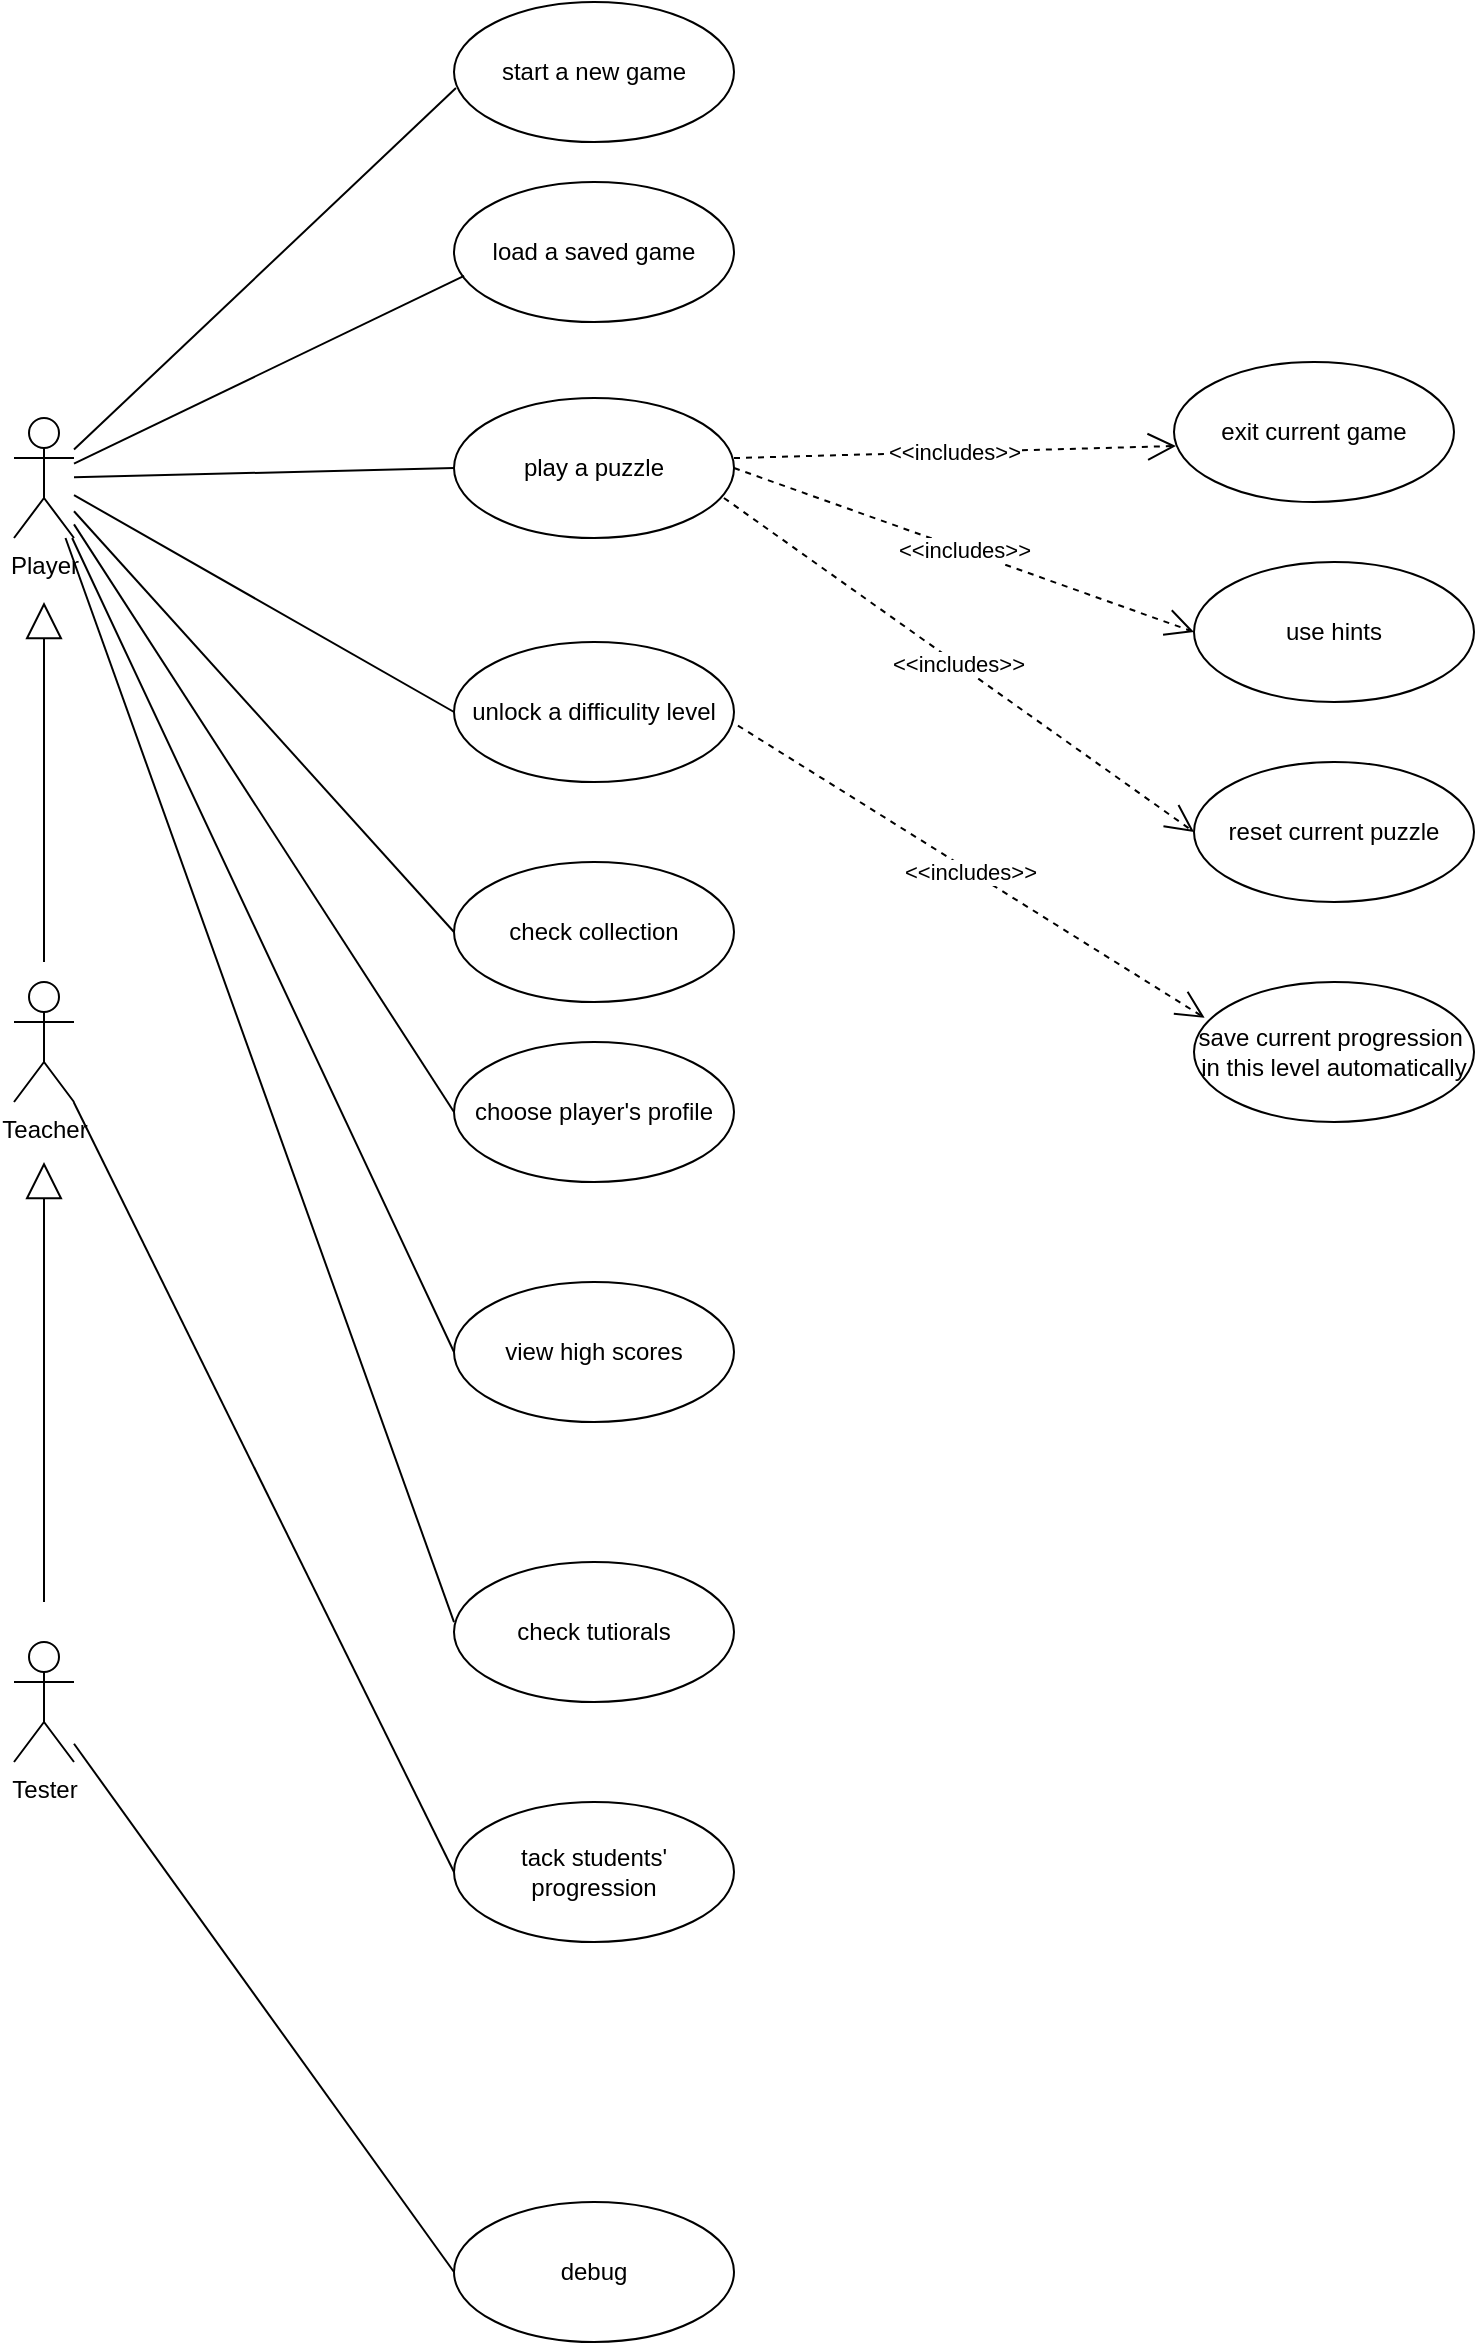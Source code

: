 <mxfile version="23.1.1" type="github">
  <diagram name="Page-1" id="0783ab3e-0a74-02c8-0abd-f7b4e66b4bec">
    <mxGraphModel dx="1838" dy="543" grid="1" gridSize="10" guides="1" tooltips="1" connect="1" arrows="1" fold="1" page="1" pageScale="1" pageWidth="850" pageHeight="1100" background="none" math="0" shadow="0">
      <root>
        <mxCell id="0" />
        <mxCell id="1" parent="0" />
        <mxCell id="n95UubTUEXaW6l02zeMs-1" value="Player" style="shape=umlActor;verticalLabelPosition=bottom;verticalAlign=top;html=1;outlineConnect=0;" parent="1" vertex="1">
          <mxGeometry x="-790" y="228" width="30" height="60" as="geometry" />
        </mxCell>
        <mxCell id="n95UubTUEXaW6l02zeMs-14" value="Teacher" style="shape=umlActor;verticalLabelPosition=bottom;verticalAlign=top;html=1;outlineConnect=0;" parent="1" vertex="1">
          <mxGeometry x="-790" y="510" width="30" height="60" as="geometry" />
        </mxCell>
        <mxCell id="n95UubTUEXaW6l02zeMs-22" value="Tester" style="shape=umlActor;verticalLabelPosition=bottom;verticalAlign=top;html=1;outlineConnect=0;" parent="1" vertex="1">
          <mxGeometry x="-790" y="840" width="30" height="60" as="geometry" />
        </mxCell>
        <mxCell id="n95UubTUEXaW6l02zeMs-30" value="debug" style="ellipse;whiteSpace=wrap;html=1;" parent="1" vertex="1">
          <mxGeometry x="-570" y="1120" width="140" height="70" as="geometry" />
        </mxCell>
        <mxCell id="n95UubTUEXaW6l02zeMs-31" value="check collection" style="ellipse;whiteSpace=wrap;html=1;" parent="1" vertex="1">
          <mxGeometry x="-570" y="450" width="140" height="70" as="geometry" />
        </mxCell>
        <mxCell id="n95UubTUEXaW6l02zeMs-32" value="start a new game" style="ellipse;whiteSpace=wrap;html=1;" parent="1" vertex="1">
          <mxGeometry x="-570" y="20" width="140" height="70" as="geometry" />
        </mxCell>
        <mxCell id="n95UubTUEXaW6l02zeMs-35" value="load a saved game" style="ellipse;whiteSpace=wrap;html=1;" parent="1" vertex="1">
          <mxGeometry x="-570" y="110" width="140" height="70" as="geometry" />
        </mxCell>
        <mxCell id="n95UubTUEXaW6l02zeMs-36" value="tack students&#39; progression" style="ellipse;whiteSpace=wrap;html=1;" parent="1" vertex="1">
          <mxGeometry x="-570" y="920" width="140" height="70" as="geometry" />
        </mxCell>
        <mxCell id="n95UubTUEXaW6l02zeMs-37" value="view high scores" style="ellipse;whiteSpace=wrap;html=1;" parent="1" vertex="1">
          <mxGeometry x="-570" y="660" width="140" height="70" as="geometry" />
        </mxCell>
        <mxCell id="n95UubTUEXaW6l02zeMs-41" value="check tutiorals" style="ellipse;whiteSpace=wrap;html=1;" parent="1" vertex="1">
          <mxGeometry x="-570" y="800" width="140" height="70" as="geometry" />
        </mxCell>
        <mxCell id="n95UubTUEXaW6l02zeMs-46" value="" style="endArrow=block;endSize=16;endFill=0;html=1;rounded=0;" parent="1" edge="1">
          <mxGeometry width="160" relative="1" as="geometry">
            <mxPoint x="-775" y="500" as="sourcePoint" />
            <mxPoint x="-775" y="320" as="targetPoint" />
            <Array as="points">
              <mxPoint x="-775" y="400" />
            </Array>
          </mxGeometry>
        </mxCell>
        <mxCell id="n95UubTUEXaW6l02zeMs-47" value="" style="endArrow=block;endSize=16;endFill=0;html=1;rounded=0;" parent="1" edge="1">
          <mxGeometry width="160" relative="1" as="geometry">
            <mxPoint x="-775" y="820" as="sourcePoint" />
            <mxPoint x="-775" y="600" as="targetPoint" />
          </mxGeometry>
        </mxCell>
        <mxCell id="n95UubTUEXaW6l02zeMs-56" value="" style="endArrow=none;endSize=12;html=1;rounded=0;entryX=0;entryY=0.5;entryDx=0;entryDy=0;endFill=0;" parent="1" source="n95UubTUEXaW6l02zeMs-1" target="n95UubTUEXaW6l02zeMs-37" edge="1">
          <mxGeometry x="0.001" width="160" relative="1" as="geometry">
            <mxPoint x="-740" y="260" as="sourcePoint" />
            <mxPoint x="-520" y="332" as="targetPoint" />
            <mxPoint as="offset" />
          </mxGeometry>
        </mxCell>
        <mxCell id="n95UubTUEXaW6l02zeMs-60" value="" style="endArrow=none;endSize=12;html=1;rounded=0;entryX=0;entryY=0.5;entryDx=0;entryDy=0;endFill=0;" parent="1" source="n95UubTUEXaW6l02zeMs-1" target="n95UubTUEXaW6l02zeMs-31" edge="1">
          <mxGeometry x="0.001" width="160" relative="1" as="geometry">
            <mxPoint x="-750" y="250" as="sourcePoint" />
            <mxPoint x="-560" y="386" as="targetPoint" />
            <mxPoint as="offset" />
          </mxGeometry>
        </mxCell>
        <mxCell id="n95UubTUEXaW6l02zeMs-61" value="" style="endArrow=none;endSize=12;html=1;rounded=0;entryX=0;entryY=0.429;entryDx=0;entryDy=0;endFill=0;entryPerimeter=0;" parent="1" source="n95UubTUEXaW6l02zeMs-1" target="n95UubTUEXaW6l02zeMs-41" edge="1">
          <mxGeometry x="0.001" width="160" relative="1" as="geometry">
            <mxPoint x="-730" y="465" as="sourcePoint" />
            <mxPoint x="-540" y="460" as="targetPoint" />
            <mxPoint as="offset" />
          </mxGeometry>
        </mxCell>
        <mxCell id="n95UubTUEXaW6l02zeMs-62" value="" style="endArrow=none;endSize=12;html=1;rounded=0;entryX=0.036;entryY=0.671;entryDx=0;entryDy=0;endFill=0;entryPerimeter=0;" parent="1" source="n95UubTUEXaW6l02zeMs-1" target="n95UubTUEXaW6l02zeMs-35" edge="1">
          <mxGeometry x="0.001" width="160" relative="1" as="geometry">
            <mxPoint x="-740" y="205" as="sourcePoint" />
            <mxPoint x="-560" y="200" as="targetPoint" />
            <mxPoint as="offset" />
          </mxGeometry>
        </mxCell>
        <mxCell id="n95UubTUEXaW6l02zeMs-63" value="" style="endArrow=none;endSize=12;html=1;rounded=0;endFill=0;entryX=0.007;entryY=0.614;entryDx=0;entryDy=0;entryPerimeter=0;" parent="1" source="n95UubTUEXaW6l02zeMs-1" target="n95UubTUEXaW6l02zeMs-32" edge="1">
          <mxGeometry x="0.001" width="160" relative="1" as="geometry">
            <mxPoint x="-740" y="115" as="sourcePoint" />
            <mxPoint x="-560" y="60" as="targetPoint" />
            <mxPoint as="offset" />
          </mxGeometry>
        </mxCell>
        <mxCell id="n95UubTUEXaW6l02zeMs-64" value="" style="endArrow=none;endSize=12;html=1;rounded=0;entryX=0;entryY=0.5;entryDx=0;entryDy=0;endFill=0;" parent="1" source="n95UubTUEXaW6l02zeMs-22" target="n95UubTUEXaW6l02zeMs-30" edge="1">
          <mxGeometry x="0.001" width="160" relative="1" as="geometry">
            <mxPoint x="-780" y="1167.439" as="sourcePoint" />
            <mxPoint x="-590" y="1185" as="targetPoint" />
            <mxPoint as="offset" />
          </mxGeometry>
        </mxCell>
        <mxCell id="n95UubTUEXaW6l02zeMs-65" value="" style="endArrow=none;endSize=12;html=1;rounded=0;entryX=0;entryY=0.5;entryDx=0;entryDy=0;endFill=0;" parent="1" source="n95UubTUEXaW6l02zeMs-14" target="n95UubTUEXaW6l02zeMs-36" edge="1">
          <mxGeometry x="0.001" width="160" relative="1" as="geometry">
            <mxPoint x="-770" y="615" as="sourcePoint" />
            <mxPoint x="-580" y="610" as="targetPoint" />
            <mxPoint as="offset" />
          </mxGeometry>
        </mxCell>
        <mxCell id="n95UubTUEXaW6l02zeMs-66" value="choose player&#39;s profile" style="ellipse;whiteSpace=wrap;html=1;" parent="1" vertex="1">
          <mxGeometry x="-570" y="540" width="140" height="70" as="geometry" />
        </mxCell>
        <mxCell id="n95UubTUEXaW6l02zeMs-70" value="" style="endArrow=none;endSize=12;html=1;rounded=0;endFill=0;entryX=0;entryY=0.5;entryDx=0;entryDy=0;" parent="1" source="n95UubTUEXaW6l02zeMs-1" target="n95UubTUEXaW6l02zeMs-66" edge="1">
          <mxGeometry x="0.001" width="160" relative="1" as="geometry">
            <mxPoint x="-750" y="261" as="sourcePoint" />
            <mxPoint x="-555" y="167" as="targetPoint" />
            <mxPoint as="offset" />
          </mxGeometry>
        </mxCell>
        <mxCell id="n95UubTUEXaW6l02zeMs-71" value="play a puzzle" style="ellipse;whiteSpace=wrap;html=1;" parent="1" vertex="1">
          <mxGeometry x="-570" y="218" width="140" height="70" as="geometry" />
        </mxCell>
        <mxCell id="n95UubTUEXaW6l02zeMs-72" value="&amp;lt;&amp;lt;includes&amp;gt;&amp;gt;" style="endArrow=open;endSize=12;dashed=1;html=1;rounded=0;exitX=1;exitY=0.429;exitDx=0;exitDy=0;exitPerimeter=0;entryX=0.007;entryY=0.6;entryDx=0;entryDy=0;entryPerimeter=0;" parent="1" source="n95UubTUEXaW6l02zeMs-71" target="n95UubTUEXaW6l02zeMs-73" edge="1">
          <mxGeometry width="160" relative="1" as="geometry">
            <mxPoint x="-410" y="380" as="sourcePoint" />
            <mxPoint x="-260" y="290" as="targetPoint" />
          </mxGeometry>
        </mxCell>
        <mxCell id="n95UubTUEXaW6l02zeMs-73" value="exit current game" style="ellipse;whiteSpace=wrap;html=1;" parent="1" vertex="1">
          <mxGeometry x="-210" y="200" width="140" height="70" as="geometry" />
        </mxCell>
        <mxCell id="n95UubTUEXaW6l02zeMs-76" value="" style="endArrow=none;endSize=12;html=1;rounded=0;entryX=0;entryY=0.5;entryDx=0;entryDy=0;endFill=0;" parent="1" source="n95UubTUEXaW6l02zeMs-1" target="n95UubTUEXaW6l02zeMs-71" edge="1">
          <mxGeometry x="0.001" width="160" relative="1" as="geometry">
            <mxPoint x="-750" y="261" as="sourcePoint" />
            <mxPoint x="-555" y="167" as="targetPoint" />
            <mxPoint as="offset" />
          </mxGeometry>
        </mxCell>
        <mxCell id="n95UubTUEXaW6l02zeMs-77" value="use hints" style="ellipse;whiteSpace=wrap;html=1;" parent="1" vertex="1">
          <mxGeometry x="-200" y="300" width="140" height="70" as="geometry" />
        </mxCell>
        <mxCell id="n95UubTUEXaW6l02zeMs-78" value="&amp;lt;&amp;lt;includes&amp;gt;&amp;gt;" style="endArrow=open;endSize=12;dashed=1;html=1;rounded=0;exitX=1;exitY=0.5;exitDx=0;exitDy=0;entryX=0;entryY=0.5;entryDx=0;entryDy=0;" parent="1" source="n95UubTUEXaW6l02zeMs-71" target="n95UubTUEXaW6l02zeMs-77" edge="1">
          <mxGeometry x="-0.001" width="160" relative="1" as="geometry">
            <mxPoint x="-430" y="315" as="sourcePoint" />
            <mxPoint x="-240" y="325" as="targetPoint" />
            <mxPoint as="offset" />
          </mxGeometry>
        </mxCell>
        <mxCell id="_ills6TpiftIKVdmo6iu-1" value="reset current puzzle" style="ellipse;whiteSpace=wrap;html=1;" parent="1" vertex="1">
          <mxGeometry x="-200" y="400" width="140" height="70" as="geometry" />
        </mxCell>
        <mxCell id="_ills6TpiftIKVdmo6iu-2" value="&amp;lt;&amp;lt;includes&amp;gt;&amp;gt;" style="endArrow=open;endSize=12;dashed=1;html=1;rounded=0;entryX=0;entryY=0.5;entryDx=0;entryDy=0;exitX=0.964;exitY=0.714;exitDx=0;exitDy=0;exitPerimeter=0;" parent="1" source="n95UubTUEXaW6l02zeMs-71" target="_ills6TpiftIKVdmo6iu-1" edge="1">
          <mxGeometry x="-0.001" width="160" relative="1" as="geometry">
            <mxPoint x="-450" y="340" as="sourcePoint" />
            <mxPoint x="-231" y="420" as="targetPoint" />
            <mxPoint as="offset" />
          </mxGeometry>
        </mxCell>
        <mxCell id="_ills6TpiftIKVdmo6iu-5" value="unlock a difficulity level" style="ellipse;whiteSpace=wrap;html=1;" parent="1" vertex="1">
          <mxGeometry x="-570" y="340" width="140" height="70" as="geometry" />
        </mxCell>
        <mxCell id="_ills6TpiftIKVdmo6iu-6" value="" style="endArrow=none;endSize=12;html=1;rounded=0;entryX=0;entryY=0.5;entryDx=0;entryDy=0;endFill=0;" parent="1" source="n95UubTUEXaW6l02zeMs-1" target="_ills6TpiftIKVdmo6iu-5" edge="1">
          <mxGeometry x="0.001" width="160" relative="1" as="geometry">
            <mxPoint x="-760" y="260" as="sourcePoint" />
            <mxPoint x="-560" y="263" as="targetPoint" />
            <mxPoint as="offset" />
          </mxGeometry>
        </mxCell>
        <mxCell id="ZCNdfQdJ9Vjl3y6DL6CH-1" value="save current progression&amp;nbsp; in this level automatically" style="ellipse;whiteSpace=wrap;html=1;" vertex="1" parent="1">
          <mxGeometry x="-200" y="510" width="140" height="70" as="geometry" />
        </mxCell>
        <mxCell id="ZCNdfQdJ9Vjl3y6DL6CH-2" value="&amp;lt;&amp;lt;includes&amp;gt;&amp;gt;" style="endArrow=open;endSize=12;dashed=1;html=1;rounded=0;entryX=0.038;entryY=0.256;entryDx=0;entryDy=0;exitX=1.014;exitY=0.597;exitDx=0;exitDy=0;exitPerimeter=0;entryPerimeter=0;" edge="1" parent="1" source="_ills6TpiftIKVdmo6iu-5" target="ZCNdfQdJ9Vjl3y6DL6CH-1">
          <mxGeometry x="-0.001" width="160" relative="1" as="geometry">
            <mxPoint x="-445" y="393" as="sourcePoint" />
            <mxPoint x="-210" y="560" as="targetPoint" />
            <mxPoint as="offset" />
          </mxGeometry>
        </mxCell>
      </root>
    </mxGraphModel>
  </diagram>
</mxfile>
